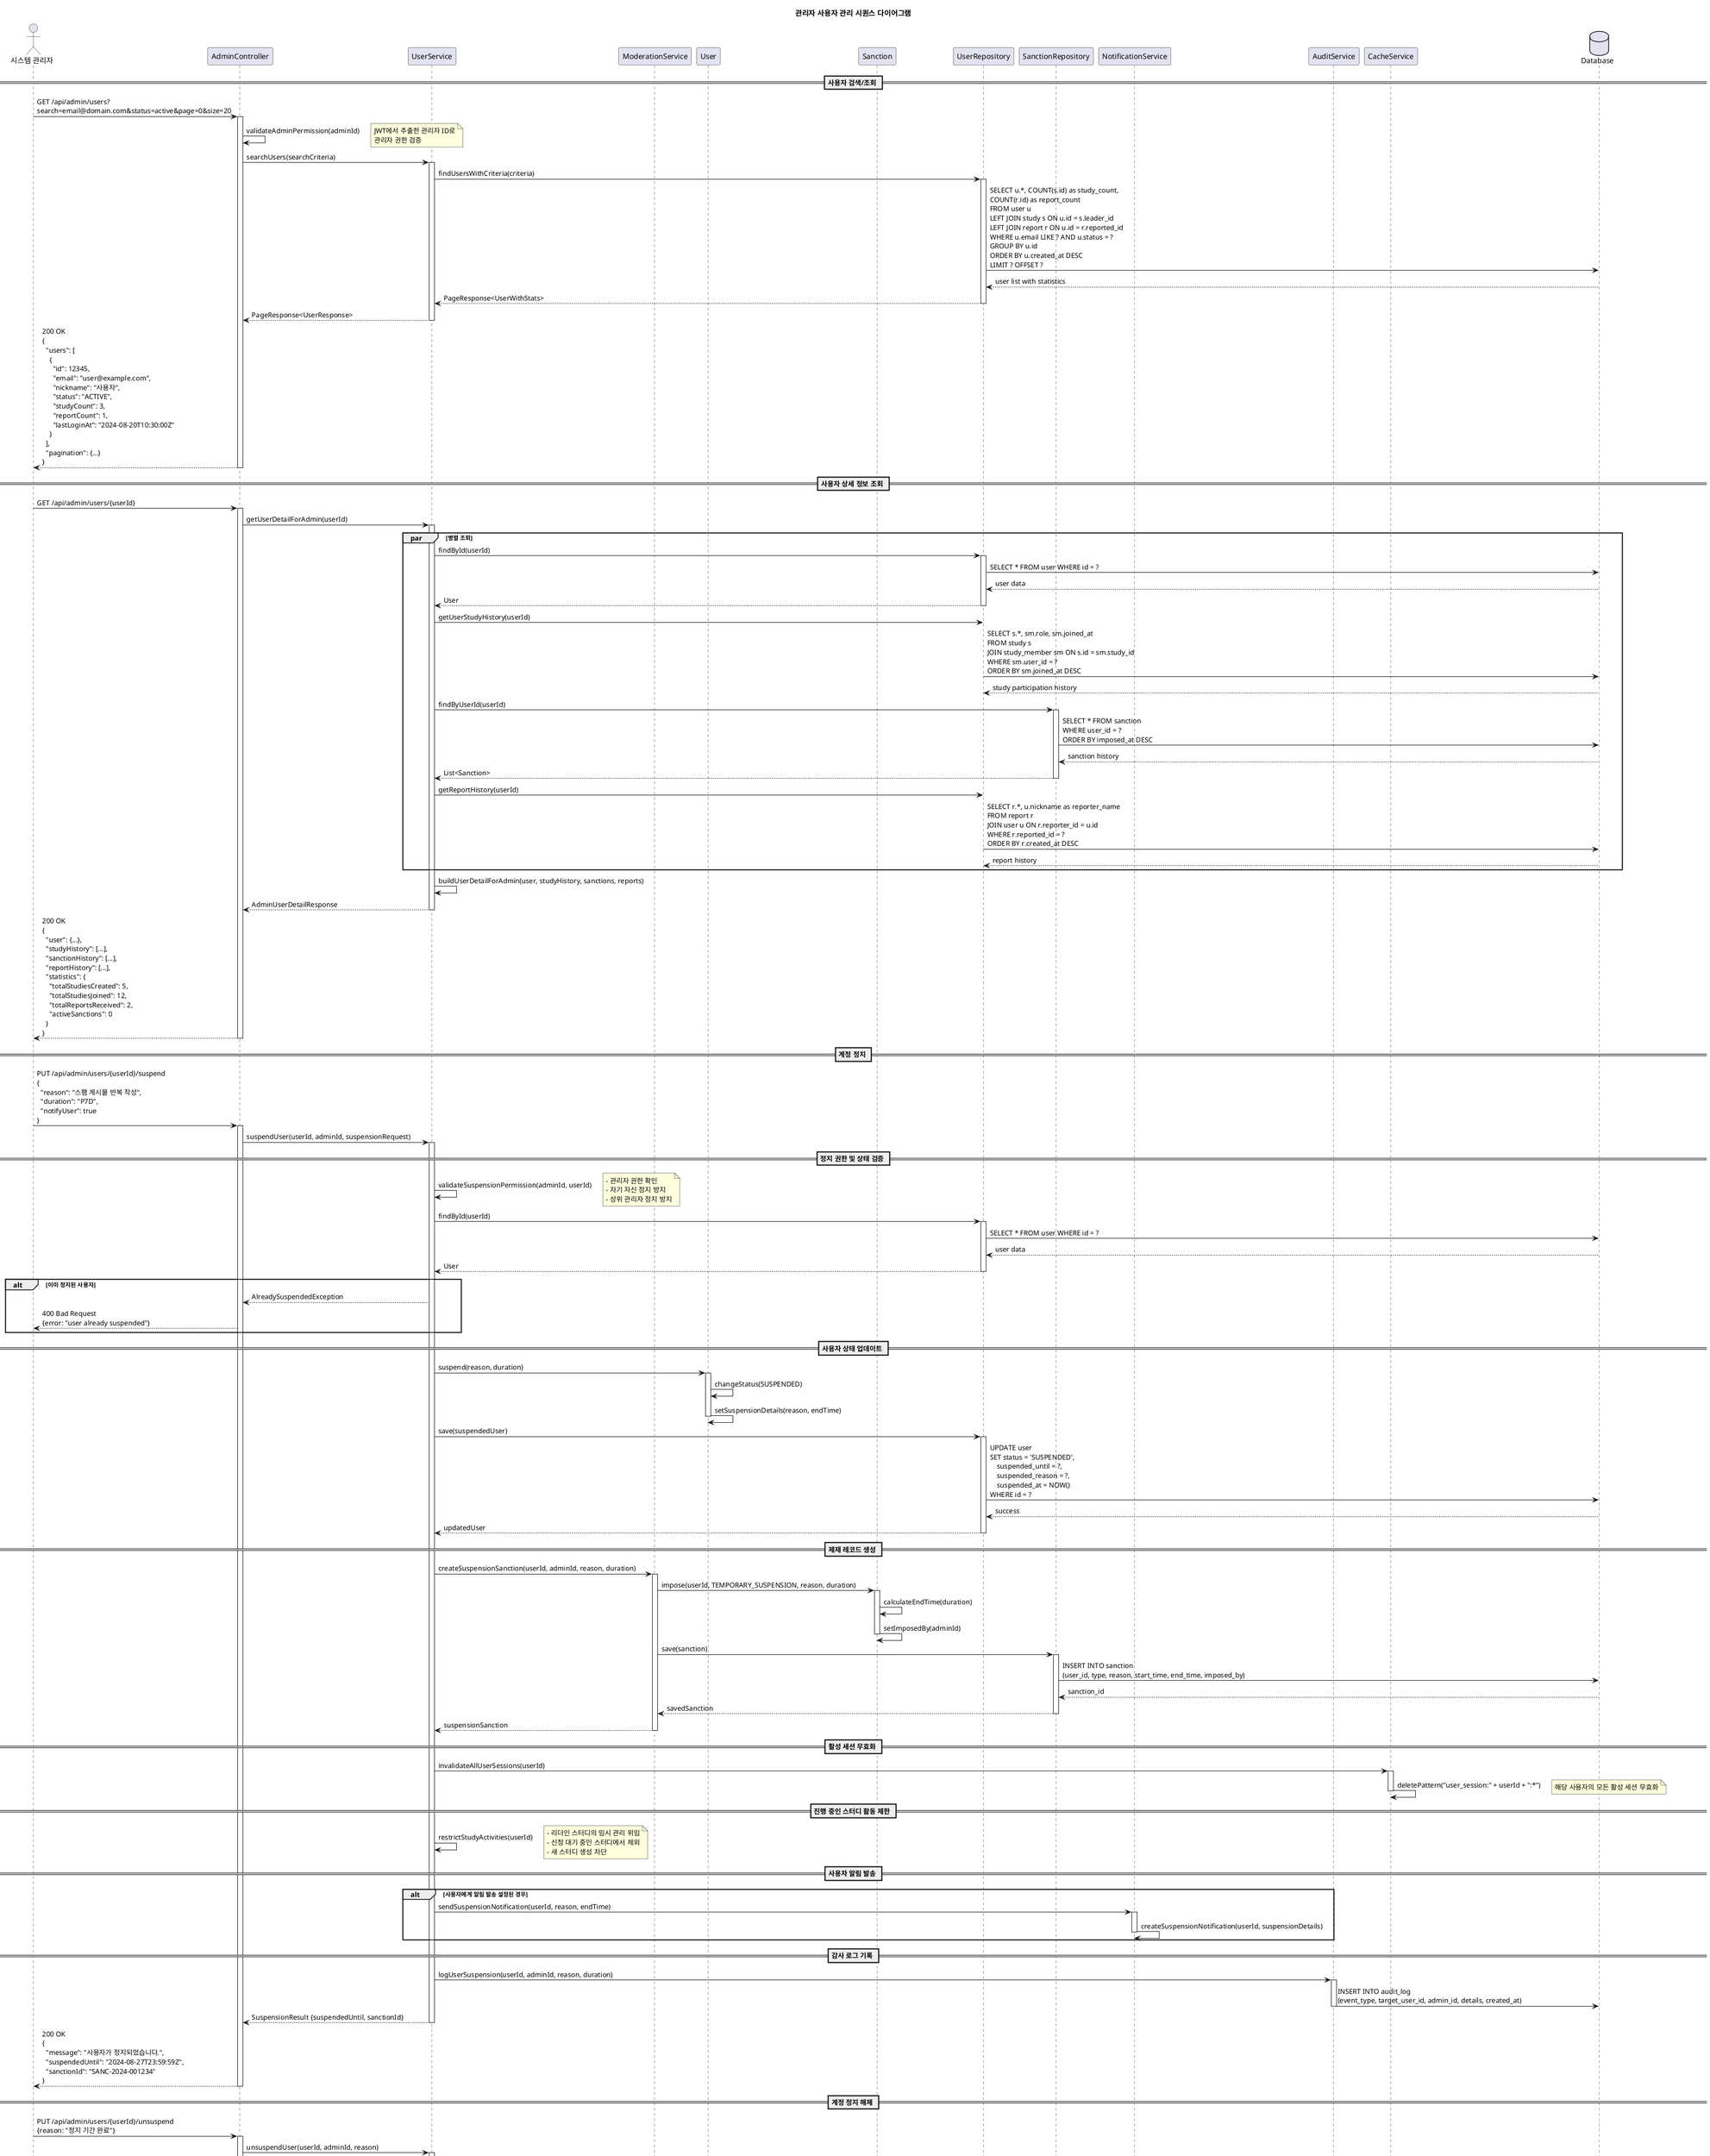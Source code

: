 @startuml
title 관리자 사용자 관리 시퀀스 다이어그램

actor "시스템 관리자" as Admin
participant "AdminController" as Controller
participant "UserService" as UserService
participant "ModerationService" as ModerationService
participant "User" as UserDomain
participant "Sanction" as SanctionDomain
participant "UserRepository" as UserRepo
participant "SanctionRepository" as SanctionRepo
participant "NotificationService" as NotifyService
participant "AuditService" as AuditService
participant "CacheService" as CacheService
database "Database" as DB

== 사용자 검색/조회 ==
Admin -> Controller: GET /api/admin/users?\nsearch=email@domain.com&status=active&page=0&size=20
activate Controller

Controller -> Controller: validateAdminPermission(adminId)
note right: JWT에서 추출한 관리자 ID로\n관리자 권한 검증

Controller -> UserService: searchUsers(searchCriteria)
activate UserService

UserService -> UserRepo: findUsersWithCriteria(criteria)
activate UserRepo
UserRepo -> DB: SELECT u.*, COUNT(s.id) as study_count,\nCOUNT(r.id) as report_count\nFROM user u\nLEFT JOIN study s ON u.id = s.leader_id\nLEFT JOIN report r ON u.id = r.reported_id\nWHERE u.email LIKE ? AND u.status = ?\nGROUP BY u.id\nORDER BY u.created_at DESC\nLIMIT ? OFFSET ?
DB --> UserRepo: user list with statistics
UserRepo --> UserService: PageResponse<UserWithStats>
deactivate UserRepo

UserService --> Controller: PageResponse<UserResponse>
deactivate UserService

Controller --> Admin: 200 OK\n{\n  "users": [\n    {\n      "id": 12345,\n      "email": "user@example.com",\n      "nickname": "사용자",\n      "status": "ACTIVE",\n      "studyCount": 3,\n      "reportCount": 1,\n      "lastLoginAt": "2024-08-20T10:30:00Z"\n    }\n  ],\n  "pagination": {...}\n}
deactivate Controller

== 사용자 상세 정보 조회 ==
Admin -> Controller: GET /api/admin/users/{userId}
activate Controller

Controller -> UserService: getUserDetailForAdmin(userId)
activate UserService

par 병렬 조회
    UserService -> UserRepo: findById(userId)
    activate UserRepo
    UserRepo -> DB: SELECT * FROM user WHERE id = ?
    DB --> UserRepo: user data
    UserRepo --> UserService: User
    deactivate UserRepo
'and
    UserService -> UserRepo: getUserStudyHistory(userId)
    UserRepo -> DB: SELECT s.*, sm.role, sm.joined_at\nFROM study s\nJOIN study_member sm ON s.id = sm.study_id\nWHERE sm.user_id = ?\nORDER BY sm.joined_at DESC
    DB --> UserRepo: study participation history
'and
    UserService -> SanctionRepo: findByUserId(userId)
    activate SanctionRepo
    SanctionRepo -> DB: SELECT * FROM sanction\nWHERE user_id = ?\nORDER BY imposed_at DESC
    DB --> SanctionRepo: sanction history
    SanctionRepo --> UserService: List<Sanction>
    deactivate SanctionRepo
'and
    UserService -> UserRepo: getReportHistory(userId)
    UserRepo -> DB: SELECT r.*, u.nickname as reporter_name\nFROM report r\nJOIN user u ON r.reporter_id = u.id\nWHERE r.reported_id = ?\nORDER BY r.created_at DESC
    DB --> UserRepo: report history
end

UserService -> UserService: buildUserDetailForAdmin(user, studyHistory, sanctions, reports)

UserService --> Controller: AdminUserDetailResponse
deactivate UserService

Controller --> Admin: 200 OK\n{\n  "user": {...},\n  "studyHistory": [...],\n  "sanctionHistory": [...],\n  "reportHistory": [...],\n  "statistics": {\n    "totalStudiesCreated": 5,\n    "totalStudiesJoined": 12,\n    "totalReportsReceived": 2,\n    "activeSanctions": 0\n  }\n}
deactivate Controller

== 계정 정지 ==
Admin -> Controller: PUT /api/admin/users/{userId}/suspend\n{\n  "reason": "스팸 게시물 반복 작성",\n  "duration": "P7D",\n  "notifyUser": true\n}
activate Controller

Controller -> UserService: suspendUser(userId, adminId, suspensionRequest)
activate UserService

== 정지 권한 및 상태 검증 ==
UserService -> UserService: validateSuspensionPermission(adminId, userId)
note right: - 관리자 권한 확인\n- 자기 자신 정지 방지\n- 상위 관리자 정지 방지

UserService -> UserRepo: findById(userId)
activate UserRepo
UserRepo -> DB: SELECT * FROM user WHERE id = ?
DB --> UserRepo: user data
UserRepo --> UserService: User
deactivate UserRepo

alt 이미 정지된 사용자
    UserService --> Controller: AlreadySuspendedException
    Controller --> Admin: 400 Bad Request\n{error: "user already suspended"}
end

== 사용자 상태 업데이트 ==
UserService -> UserDomain: suspend(reason, duration)
activate UserDomain
UserDomain -> UserDomain: changeStatus(SUSPENDED)
UserDomain -> UserDomain: setSuspensionDetails(reason, endTime)
deactivate UserDomain

UserService -> UserRepo: save(suspendedUser)
activate UserRepo
UserRepo -> DB: UPDATE user\nSET status = 'SUSPENDED',\n    suspended_until = ?,\n    suspended_reason = ?,\n    suspended_at = NOW()\nWHERE id = ?
DB --> UserRepo: success
UserRepo --> UserService: updatedUser
deactivate UserRepo

== 제재 레코드 생성 ==
UserService -> ModerationService: createSuspensionSanction(userId, adminId, reason, duration)
activate ModerationService

ModerationService -> SanctionDomain: impose(userId, TEMPORARY_SUSPENSION, reason, duration)
activate SanctionDomain
SanctionDomain -> SanctionDomain: calculateEndTime(duration)
SanctionDomain -> SanctionDomain: setImposedBy(adminId)
deactivate SanctionDomain

ModerationService -> SanctionRepo: save(sanction)
activate SanctionRepo
SanctionRepo -> DB: INSERT INTO sanction\n(user_id, type, reason, start_time, end_time, imposed_by)
DB --> SanctionRepo: sanction_id
SanctionRepo --> ModerationService: savedSanction
deactivate SanctionRepo

ModerationService --> UserService: suspensionSanction
deactivate ModerationService

== 활성 세션 무효화 ==
UserService -> CacheService: invalidateAllUserSessions(userId)
activate CacheService
CacheService -> CacheService: deletePattern("user_session:" + userId + ":*")
note right: 해당 사용자의 모든 활성 세션 무효화
deactivate CacheService

== 진행 중인 스터디 활동 제한 ==
UserService -> UserService: restrictStudyActivities(userId)
note right: - 리더인 스터디의 임시 관리 위임\n- 신청 대기 중인 스터디에서 제외\n- 새 스터디 생성 차단

== 사용자 알림 발송 ==
alt 사용자에게 알림 발송 설정된 경우
    UserService -> NotifyService: sendSuspensionNotification(userId, reason, endTime)
    activate NotifyService
    NotifyService -> NotifyService: createSuspensionNotification(userId, suspensionDetails)
    deactivate NotifyService
end

== 감사 로그 기록 ==
UserService -> AuditService: logUserSuspension(userId, adminId, reason, duration)
activate AuditService
AuditService -> DB: INSERT INTO audit_log\n(event_type, target_user_id, admin_id, details, created_at)
deactivate AuditService

UserService --> Controller: SuspensionResult {suspendedUntil, sanctionId}
deactivate UserService

Controller --> Admin: 200 OK\n{\n  "message": "사용자가 정지되었습니다.",\n  "suspendedUntil": "2024-08-27T23:59:59Z",\n  "sanctionId": "SANC-2024-001234"\n}
deactivate Controller

== 계정 정지 해제 ==
Admin -> Controller: PUT /api/admin/users/{userId}/unsuspend\n{reason: "정지 기간 완료"}
activate Controller

Controller -> UserService: unsuspendUser(userId, adminId, reason)
activate UserService

== 정지 해제 권한 검증 ==
UserService -> UserRepo: findById(userId)
UserRepo -> DB: SELECT * FROM user WHERE id = ?
DB --> UserRepo: user data
UserRepo --> UserService: User

alt 정지 상태가 아님
    UserService --> Controller: NotSuspendedException
    Controller --> Admin: 400 Bad Request\n{error: "user not suspended"}
end

== 사용자 상태 복구 ==
UserService -> UserDomain: unsuspend()
activate UserDomain
UserDomain -> UserDomain: changeStatus(ACTIVE)
UserDomain -> UserDomain: clearSuspensionDetails()
deactivate UserDomain

UserService -> UserRepo: save(unsuspendedUser)
UserRepo -> DB: UPDATE user\nSET status = 'ACTIVE',\n    suspended_until = NULL,\n    suspended_reason = NULL,\n    unsuspended_at = NOW()\nWHERE id = ?

== 활성 정지 제재 해제 ==
UserService -> ModerationService: liftActiveSuspensions(userId, adminId, reason)
activate ModerationService

ModerationService -> SanctionRepo: findActiveSuspensionsByUserId(userId)
SanctionRepo -> DB: SELECT * FROM sanction\nWHERE user_id = ? AND type = 'TEMPORARY_SUSPENSION'\nAND is_active = true
DB --> SanctionRepo: active suspensions
SanctionRepo --> ModerationService: List<Sanction>

loop for each active suspension
    ModerationService -> SanctionDomain: lift(adminId, reason)
    activate SanctionDomain
    SanctionDomain -> SanctionDomain: deactivate()
    SanctionDomain -> SanctionDomain: setLiftedBy(adminId)
    SanctionDomain -> SanctionDomain: setLiftedAt(now())
    deactivate SanctionDomain

    ModerationService -> SanctionRepo: save(liftedSanction)
    SanctionRepo -> DB: UPDATE sanction SET is_active = false, lifted_at = NOW(), lifted_by = ?
end

ModerationService --> UserService: sanctions lifted
deactivate ModerationService

== 정지 해제 알림 발송 ==
UserService -> NotifyService: sendUnsuspensionNotification(userId, reason)
NotifyService -> NotifyService: createUnsuspensionNotification(userId, details)

UserService -> AuditService: logUserUnsuspension(userId, adminId, reason)
AuditService -> DB: INSERT INTO audit_log

UserService --> Controller: unsuspension success
deactivate UserService

Controller --> Admin: 200 OK\n{message: "계정 정지가 해제되었습니다."}
deactivate Controller

== 권한 부여/회수 ==
Admin -> Controller: PUT /api/admin/users/{userId}/roles\n{\n  "roles": ["ADMIN"],\n  "action": "GRANT"\n}
activate Controller

Controller -> UserService: updateUserRoles(userId, adminId, roleUpdateRequest)
activate UserService

UserService -> UserService: validateRoleManagementPermission(adminId, targetRoles)
note right: - 상위 권한자만 권한 부여 가능\n- 자신보다 높은 권한 부여 불가

UserService -> UserRepo: findById(userId)
UserRepo -> DB: SELECT * FROM user WHERE id = ?
DB --> UserRepo: user data
UserRepo --> UserService: User

UserService -> UserDomain: updateRoles(newRoles)
activate UserDomain
UserDomain -> UserDomain: validateRoleTransition(currentRoles, newRoles)
UserDomain -> UserDomain: setRoles(newRoles)
deactivate UserDomain

UserService -> UserRepo: save(userWithUpdatedRoles)
UserRepo -> DB: UPDATE user SET roles = ? WHERE id = ?

== 권한 변경에 따른 세션 갱신 ==
UserService -> CacheService: updateUserRoleInActiveSessions(userId, newRoles)
activate CacheService
CacheService -> CacheService: updatePattern("user_session:" + userId + ":*", newRoleInfo)
note right: 활성 세션의 역할 정보 업데이트
deactivate CacheService

UserService -> NotifyService: sendRoleChangeNotification(userId, newRoles, adminId)
UserService -> AuditService: logRoleChange(userId, adminId, oldRoles, newRoles)

UserService --> Controller: role update success
deactivate UserService

Controller --> Admin: 200 OK\n{\n  "message": "사용자 권한이 업데이트되었습니다.",\n  "newRoles": ["ADMIN"]\n}
deactivate Controller

== 계정 삭제 (논리적 삭제) ==
Admin -> Controller: DELETE /api/admin/users/{userId}\n{reason: "GDPR 요청"}
activate Controller

Controller -> UserService: deleteUser(userId, adminId, reason)
activate UserService

UserService -> UserService: validateUserDeletionPermission(adminId, userId)

UserService -> UserDomain: markAsDeleted(reason)
activate UserDomain
UserDomain -> UserDomain: changeStatus(DELETED)
UserDomain -> UserDomain: anonymizePersonalData()
note right: 개인정보 익명화:\n- 이메일 → deleted_user_12345@deleted\n- 닉네임 → (삭제된 사용자)\n- 프로필 이미지 → null
deactivate UserDomain

UserService -> UserRepo: save(deletedUser)
UserRepo -> DB: UPDATE user\nSET status = 'DELETED',\n    email = ?,\n    nickname = ?,\n    profile_image_url = NULL,\n    deleted_at = NOW()\nWHERE id = ?

== 관련 데이터 정리 ==
UserService -> UserService: cleanupUserRelatedData(userId)
note right: - 활성 스터디에서 제거\n- 진행 중인 신청 취소\n- 알림/세션 정리\n- 개인정보 관련 데이터 익명화

UserService -> AuditService: logUserDeletion(userId, adminId, reason)

UserService --> Controller: deletion success
deactivate UserService

Controller --> Admin: 200 OK\n{message: "사용자 계정이 삭제되었습니다."}
deactivate Controller

== 예외 처리 ==
alt 관리자 권한 없음
    Controller --> Admin: 403 Forbidden\n{error: "admin permission required"}
else 사용자 없음
    UserService --> Controller: UserNotFoundException
    Controller --> Admin: 404 Not Found\n{error: "user not found"}
else 권한 부족 (상위 관리자 대상)
    UserService --> Controller: InsufficientPermissionException
    Controller --> Admin: 403 Forbidden\n{error: "insufficient permission"}
else 이미 처리된 상태
    UserService --> Controller: InvalidStateException
    Controller --> Admin: 400 Bad Request\n{error: "user already in target state"}
end

@enduml
